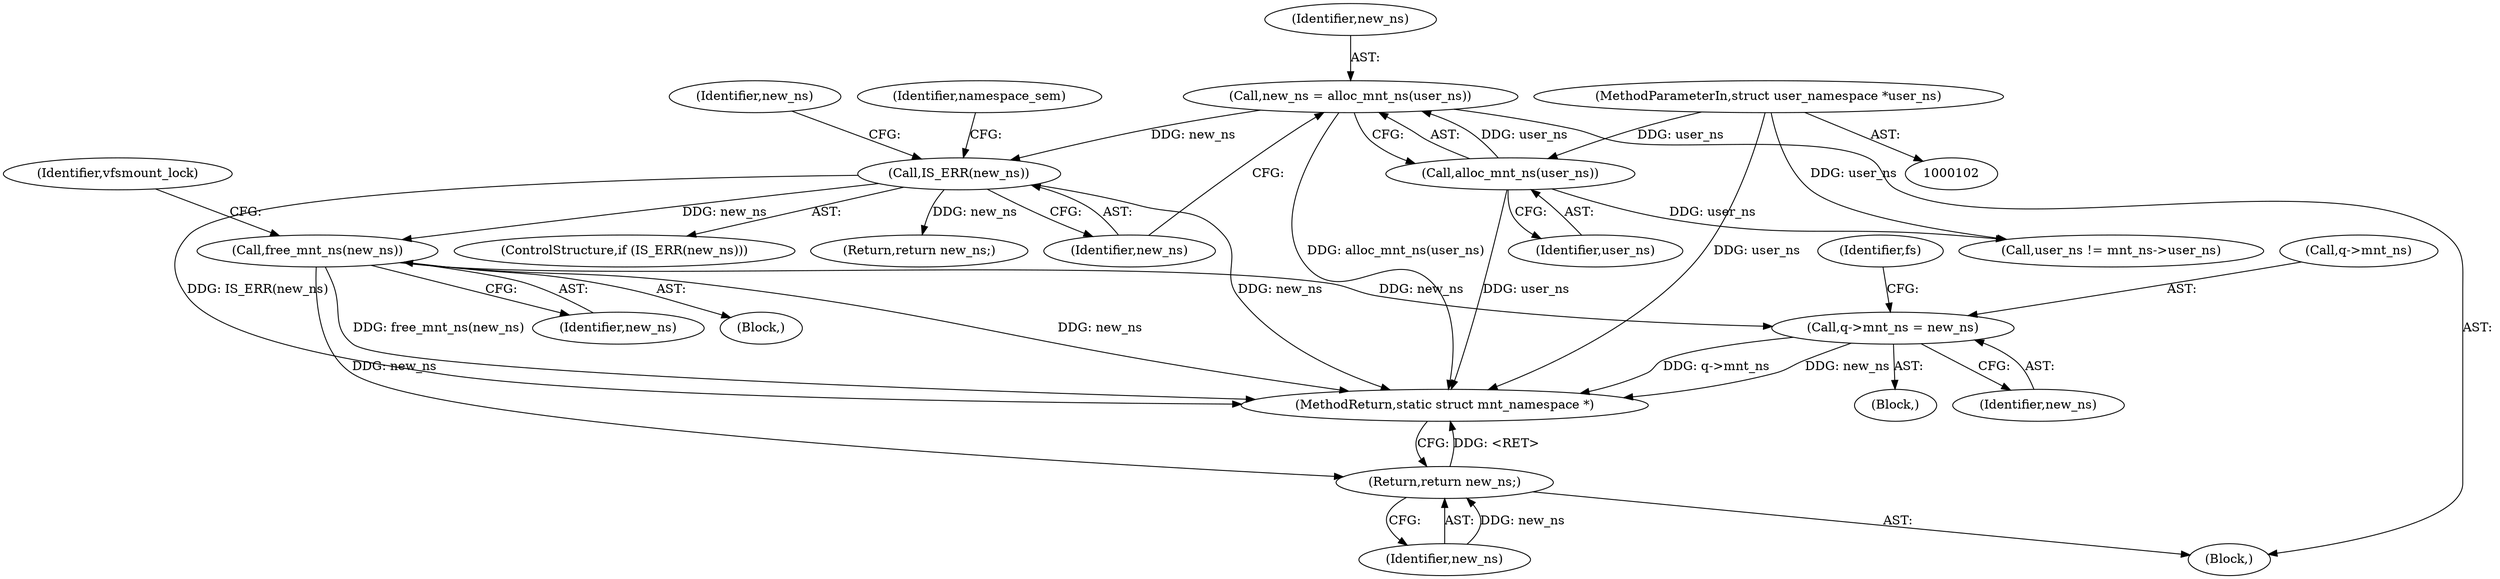 digraph "0_linux_132c94e31b8bca8ea921f9f96a57d684fa4ae0a9_0@API" {
"1000165" [label="(Call,free_mnt_ns(new_ns))"];
"1000130" [label="(Call,IS_ERR(new_ns))"];
"1000125" [label="(Call,new_ns = alloc_mnt_ns(user_ns))"];
"1000127" [label="(Call,alloc_mnt_ns(user_ns))"];
"1000104" [label="(MethodParameterIn,struct user_namespace *user_ns)"];
"1000179" [label="(Call,q->mnt_ns = new_ns)"];
"1000261" [label="(Return,return new_ns;)"];
"1000185" [label="(Identifier,fs)"];
"1000166" [label="(Identifier,new_ns)"];
"1000263" [label="(MethodReturn,static struct mnt_namespace *)"];
"1000104" [label="(MethodParameterIn,struct user_namespace *user_ns)"];
"1000129" [label="(ControlStructure,if (IS_ERR(new_ns)))"];
"1000128" [label="(Identifier,user_ns)"];
"1000261" [label="(Return,return new_ns;)"];
"1000161" [label="(Block,)"];
"1000127" [label="(Call,alloc_mnt_ns(user_ns))"];
"1000132" [label="(Return,return new_ns;)"];
"1000130" [label="(Call,IS_ERR(new_ns))"];
"1000169" [label="(Identifier,vfsmount_lock)"];
"1000179" [label="(Call,q->mnt_ns = new_ns)"];
"1000136" [label="(Identifier,namespace_sem)"];
"1000125" [label="(Call,new_ns = alloc_mnt_ns(user_ns))"];
"1000165" [label="(Call,free_mnt_ns(new_ns))"];
"1000143" [label="(Call,user_ns != mnt_ns->user_ns)"];
"1000262" [label="(Identifier,new_ns)"];
"1000131" [label="(Identifier,new_ns)"];
"1000133" [label="(Identifier,new_ns)"];
"1000178" [label="(Block,)"];
"1000126" [label="(Identifier,new_ns)"];
"1000180" [label="(Call,q->mnt_ns)"];
"1000183" [label="(Identifier,new_ns)"];
"1000106" [label="(Block,)"];
"1000165" -> "1000161"  [label="AST: "];
"1000165" -> "1000166"  [label="CFG: "];
"1000166" -> "1000165"  [label="AST: "];
"1000169" -> "1000165"  [label="CFG: "];
"1000165" -> "1000263"  [label="DDG: new_ns"];
"1000165" -> "1000263"  [label="DDG: free_mnt_ns(new_ns)"];
"1000130" -> "1000165"  [label="DDG: new_ns"];
"1000165" -> "1000179"  [label="DDG: new_ns"];
"1000165" -> "1000261"  [label="DDG: new_ns"];
"1000130" -> "1000129"  [label="AST: "];
"1000130" -> "1000131"  [label="CFG: "];
"1000131" -> "1000130"  [label="AST: "];
"1000133" -> "1000130"  [label="CFG: "];
"1000136" -> "1000130"  [label="CFG: "];
"1000130" -> "1000263"  [label="DDG: IS_ERR(new_ns)"];
"1000130" -> "1000263"  [label="DDG: new_ns"];
"1000125" -> "1000130"  [label="DDG: new_ns"];
"1000130" -> "1000132"  [label="DDG: new_ns"];
"1000125" -> "1000106"  [label="AST: "];
"1000125" -> "1000127"  [label="CFG: "];
"1000126" -> "1000125"  [label="AST: "];
"1000127" -> "1000125"  [label="AST: "];
"1000131" -> "1000125"  [label="CFG: "];
"1000125" -> "1000263"  [label="DDG: alloc_mnt_ns(user_ns)"];
"1000127" -> "1000125"  [label="DDG: user_ns"];
"1000127" -> "1000128"  [label="CFG: "];
"1000128" -> "1000127"  [label="AST: "];
"1000127" -> "1000263"  [label="DDG: user_ns"];
"1000104" -> "1000127"  [label="DDG: user_ns"];
"1000127" -> "1000143"  [label="DDG: user_ns"];
"1000104" -> "1000102"  [label="AST: "];
"1000104" -> "1000263"  [label="DDG: user_ns"];
"1000104" -> "1000143"  [label="DDG: user_ns"];
"1000179" -> "1000178"  [label="AST: "];
"1000179" -> "1000183"  [label="CFG: "];
"1000180" -> "1000179"  [label="AST: "];
"1000183" -> "1000179"  [label="AST: "];
"1000185" -> "1000179"  [label="CFG: "];
"1000179" -> "1000263"  [label="DDG: new_ns"];
"1000179" -> "1000263"  [label="DDG: q->mnt_ns"];
"1000261" -> "1000106"  [label="AST: "];
"1000261" -> "1000262"  [label="CFG: "];
"1000262" -> "1000261"  [label="AST: "];
"1000263" -> "1000261"  [label="CFG: "];
"1000261" -> "1000263"  [label="DDG: <RET>"];
"1000262" -> "1000261"  [label="DDG: new_ns"];
}
